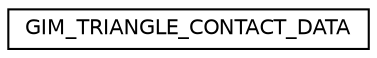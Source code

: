 digraph "Graphical Class Hierarchy"
{
  edge [fontname="Helvetica",fontsize="10",labelfontname="Helvetica",labelfontsize="10"];
  node [fontname="Helvetica",fontsize="10",shape=record];
  rankdir="LR";
  Node1 [label="GIM_TRIANGLE_CONTACT_DATA",height=0.2,width=0.4,color="black", fillcolor="white", style="filled",URL="$struct_g_i_m___t_r_i_a_n_g_l_e___c_o_n_t_a_c_t___d_a_t_a.html",tooltip="Structure for collision. "];
}
